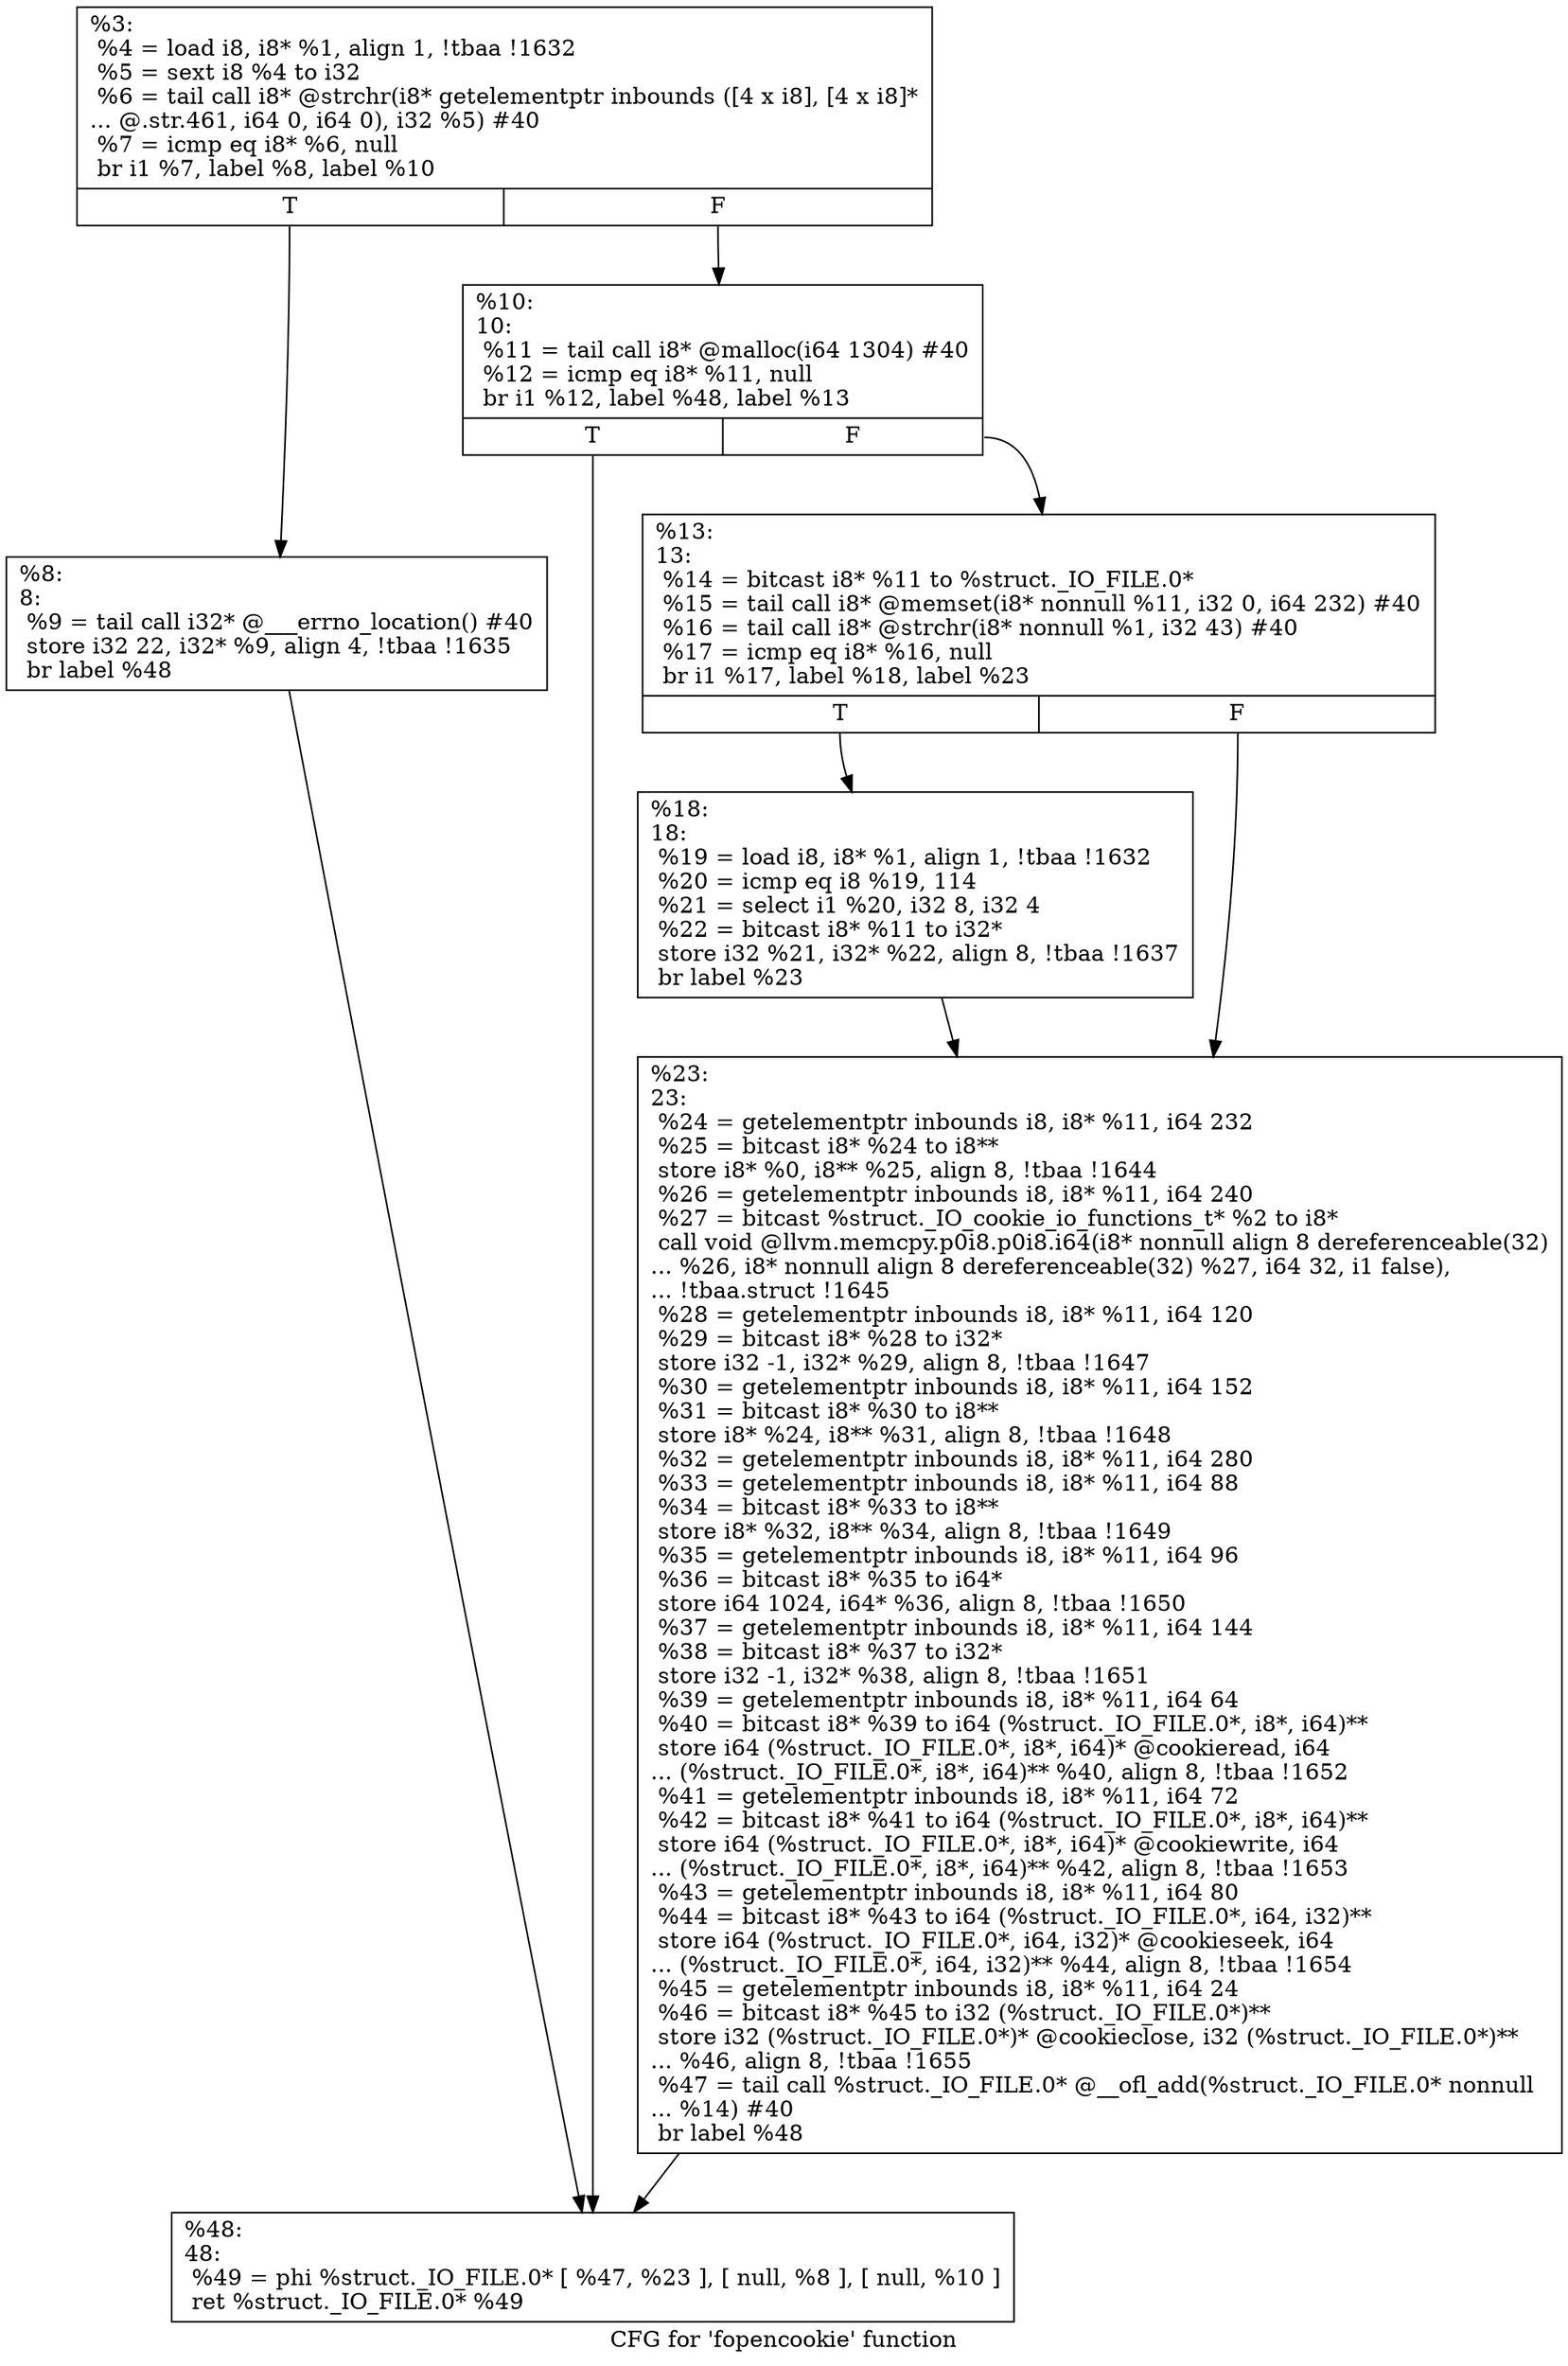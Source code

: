 digraph "CFG for 'fopencookie' function" {
	label="CFG for 'fopencookie' function";

	Node0x1d6ad60 [shape=record,label="{%3:\l  %4 = load i8, i8* %1, align 1, !tbaa !1632\l  %5 = sext i8 %4 to i32\l  %6 = tail call i8* @strchr(i8* getelementptr inbounds ([4 x i8], [4 x i8]*\l... @.str.461, i64 0, i64 0), i32 %5) #40\l  %7 = icmp eq i8* %6, null\l  br i1 %7, label %8, label %10\l|{<s0>T|<s1>F}}"];
	Node0x1d6ad60:s0 -> Node0x1d6adb0;
	Node0x1d6ad60:s1 -> Node0x1d6ae00;
	Node0x1d6adb0 [shape=record,label="{%8:\l8:                                                \l  %9 = tail call i32* @___errno_location() #40\l  store i32 22, i32* %9, align 4, !tbaa !1635\l  br label %48\l}"];
	Node0x1d6adb0 -> Node0x1d6af40;
	Node0x1d6ae00 [shape=record,label="{%10:\l10:                                               \l  %11 = tail call i8* @malloc(i64 1304) #40\l  %12 = icmp eq i8* %11, null\l  br i1 %12, label %48, label %13\l|{<s0>T|<s1>F}}"];
	Node0x1d6ae00:s0 -> Node0x1d6af40;
	Node0x1d6ae00:s1 -> Node0x1d6ae50;
	Node0x1d6ae50 [shape=record,label="{%13:\l13:                                               \l  %14 = bitcast i8* %11 to %struct._IO_FILE.0*\l  %15 = tail call i8* @memset(i8* nonnull %11, i32 0, i64 232) #40\l  %16 = tail call i8* @strchr(i8* nonnull %1, i32 43) #40\l  %17 = icmp eq i8* %16, null\l  br i1 %17, label %18, label %23\l|{<s0>T|<s1>F}}"];
	Node0x1d6ae50:s0 -> Node0x1d6aea0;
	Node0x1d6ae50:s1 -> Node0x1d6aef0;
	Node0x1d6aea0 [shape=record,label="{%18:\l18:                                               \l  %19 = load i8, i8* %1, align 1, !tbaa !1632\l  %20 = icmp eq i8 %19, 114\l  %21 = select i1 %20, i32 8, i32 4\l  %22 = bitcast i8* %11 to i32*\l  store i32 %21, i32* %22, align 8, !tbaa !1637\l  br label %23\l}"];
	Node0x1d6aea0 -> Node0x1d6aef0;
	Node0x1d6aef0 [shape=record,label="{%23:\l23:                                               \l  %24 = getelementptr inbounds i8, i8* %11, i64 232\l  %25 = bitcast i8* %24 to i8**\l  store i8* %0, i8** %25, align 8, !tbaa !1644\l  %26 = getelementptr inbounds i8, i8* %11, i64 240\l  %27 = bitcast %struct._IO_cookie_io_functions_t* %2 to i8*\l  call void @llvm.memcpy.p0i8.p0i8.i64(i8* nonnull align 8 dereferenceable(32)\l... %26, i8* nonnull align 8 dereferenceable(32) %27, i64 32, i1 false),\l... !tbaa.struct !1645\l  %28 = getelementptr inbounds i8, i8* %11, i64 120\l  %29 = bitcast i8* %28 to i32*\l  store i32 -1, i32* %29, align 8, !tbaa !1647\l  %30 = getelementptr inbounds i8, i8* %11, i64 152\l  %31 = bitcast i8* %30 to i8**\l  store i8* %24, i8** %31, align 8, !tbaa !1648\l  %32 = getelementptr inbounds i8, i8* %11, i64 280\l  %33 = getelementptr inbounds i8, i8* %11, i64 88\l  %34 = bitcast i8* %33 to i8**\l  store i8* %32, i8** %34, align 8, !tbaa !1649\l  %35 = getelementptr inbounds i8, i8* %11, i64 96\l  %36 = bitcast i8* %35 to i64*\l  store i64 1024, i64* %36, align 8, !tbaa !1650\l  %37 = getelementptr inbounds i8, i8* %11, i64 144\l  %38 = bitcast i8* %37 to i32*\l  store i32 -1, i32* %38, align 8, !tbaa !1651\l  %39 = getelementptr inbounds i8, i8* %11, i64 64\l  %40 = bitcast i8* %39 to i64 (%struct._IO_FILE.0*, i8*, i64)**\l  store i64 (%struct._IO_FILE.0*, i8*, i64)* @cookieread, i64\l... (%struct._IO_FILE.0*, i8*, i64)** %40, align 8, !tbaa !1652\l  %41 = getelementptr inbounds i8, i8* %11, i64 72\l  %42 = bitcast i8* %41 to i64 (%struct._IO_FILE.0*, i8*, i64)**\l  store i64 (%struct._IO_FILE.0*, i8*, i64)* @cookiewrite, i64\l... (%struct._IO_FILE.0*, i8*, i64)** %42, align 8, !tbaa !1653\l  %43 = getelementptr inbounds i8, i8* %11, i64 80\l  %44 = bitcast i8* %43 to i64 (%struct._IO_FILE.0*, i64, i32)**\l  store i64 (%struct._IO_FILE.0*, i64, i32)* @cookieseek, i64\l... (%struct._IO_FILE.0*, i64, i32)** %44, align 8, !tbaa !1654\l  %45 = getelementptr inbounds i8, i8* %11, i64 24\l  %46 = bitcast i8* %45 to i32 (%struct._IO_FILE.0*)**\l  store i32 (%struct._IO_FILE.0*)* @cookieclose, i32 (%struct._IO_FILE.0*)**\l... %46, align 8, !tbaa !1655\l  %47 = tail call %struct._IO_FILE.0* @__ofl_add(%struct._IO_FILE.0* nonnull\l... %14) #40\l  br label %48\l}"];
	Node0x1d6aef0 -> Node0x1d6af40;
	Node0x1d6af40 [shape=record,label="{%48:\l48:                                               \l  %49 = phi %struct._IO_FILE.0* [ %47, %23 ], [ null, %8 ], [ null, %10 ]\l  ret %struct._IO_FILE.0* %49\l}"];
}
